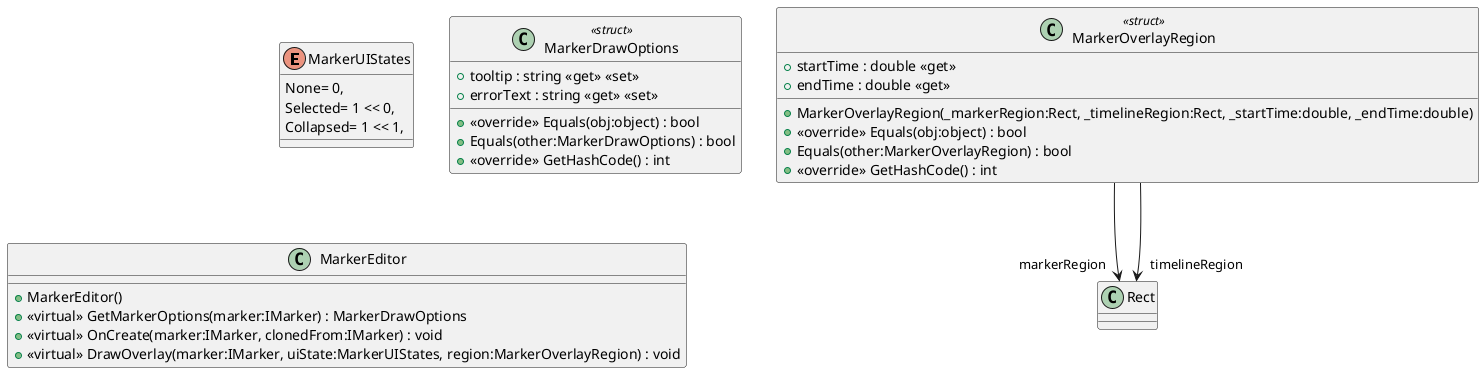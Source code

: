 @startuml
enum MarkerUIStates {
    None= 0,
    Selected= 1 << 0,
    Collapsed= 1 << 1,
}
class MarkerDrawOptions <<struct>> {
    + tooltip : string <<get>> <<set>>
    + errorText : string <<get>> <<set>>
    + <<override>> Equals(obj:object) : bool
    + Equals(other:MarkerDrawOptions) : bool
    + <<override>> GetHashCode() : int
}
class MarkerOverlayRegion <<struct>> {
    + startTime : double <<get>>
    + endTime : double <<get>>
    + MarkerOverlayRegion(_markerRegion:Rect, _timelineRegion:Rect, _startTime:double, _endTime:double)
    + <<override>> Equals(obj:object) : bool
    + Equals(other:MarkerOverlayRegion) : bool
    + <<override>> GetHashCode() : int
}
class MarkerEditor {
    + MarkerEditor()
    + <<virtual>> GetMarkerOptions(marker:IMarker) : MarkerDrawOptions
    + <<virtual>> OnCreate(marker:IMarker, clonedFrom:IMarker) : void
    + <<virtual>> DrawOverlay(marker:IMarker, uiState:MarkerUIStates, region:MarkerOverlayRegion) : void
}
MarkerOverlayRegion --> "markerRegion" Rect
MarkerOverlayRegion --> "timelineRegion" Rect
@enduml

